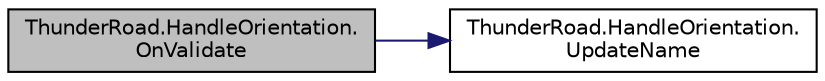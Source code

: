 digraph "ThunderRoad.HandleOrientation.OnValidate"
{
 // LATEX_PDF_SIZE
  edge [fontname="Helvetica",fontsize="10",labelfontname="Helvetica",labelfontsize="10"];
  node [fontname="Helvetica",fontsize="10",shape=record];
  rankdir="LR";
  Node1 [label="ThunderRoad.HandleOrientation.\lOnValidate",height=0.2,width=0.4,color="black", fillcolor="grey75", style="filled", fontcolor="black",tooltip="Called when [validate]."];
  Node1 -> Node2 [color="midnightblue",fontsize="10",style="solid",fontname="Helvetica"];
  Node2 [label="ThunderRoad.HandleOrientation.\lUpdateName",height=0.2,width=0.4,color="black", fillcolor="white", style="filled",URL="$class_thunder_road_1_1_handle_orientation.html#a182b80469806c12b565e295cda1eb495",tooltip="Updates the name."];
}
